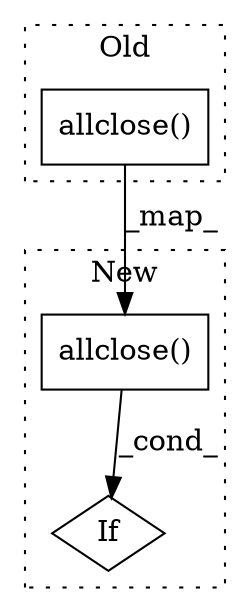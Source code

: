 digraph G {
subgraph cluster0 {
1 [label="allclose()" a="75" s="225,268" l="28,39" shape="box"];
label = "Old";
style="dotted";
}
subgraph cluster1 {
2 [label="allclose()" a="75" s="260,303" l="28,39" shape="box"];
3 [label="If" a="96" s="253" l="3" shape="diamond"];
label = "New";
style="dotted";
}
1 -> 2 [label="_map_"];
2 -> 3 [label="_cond_"];
}